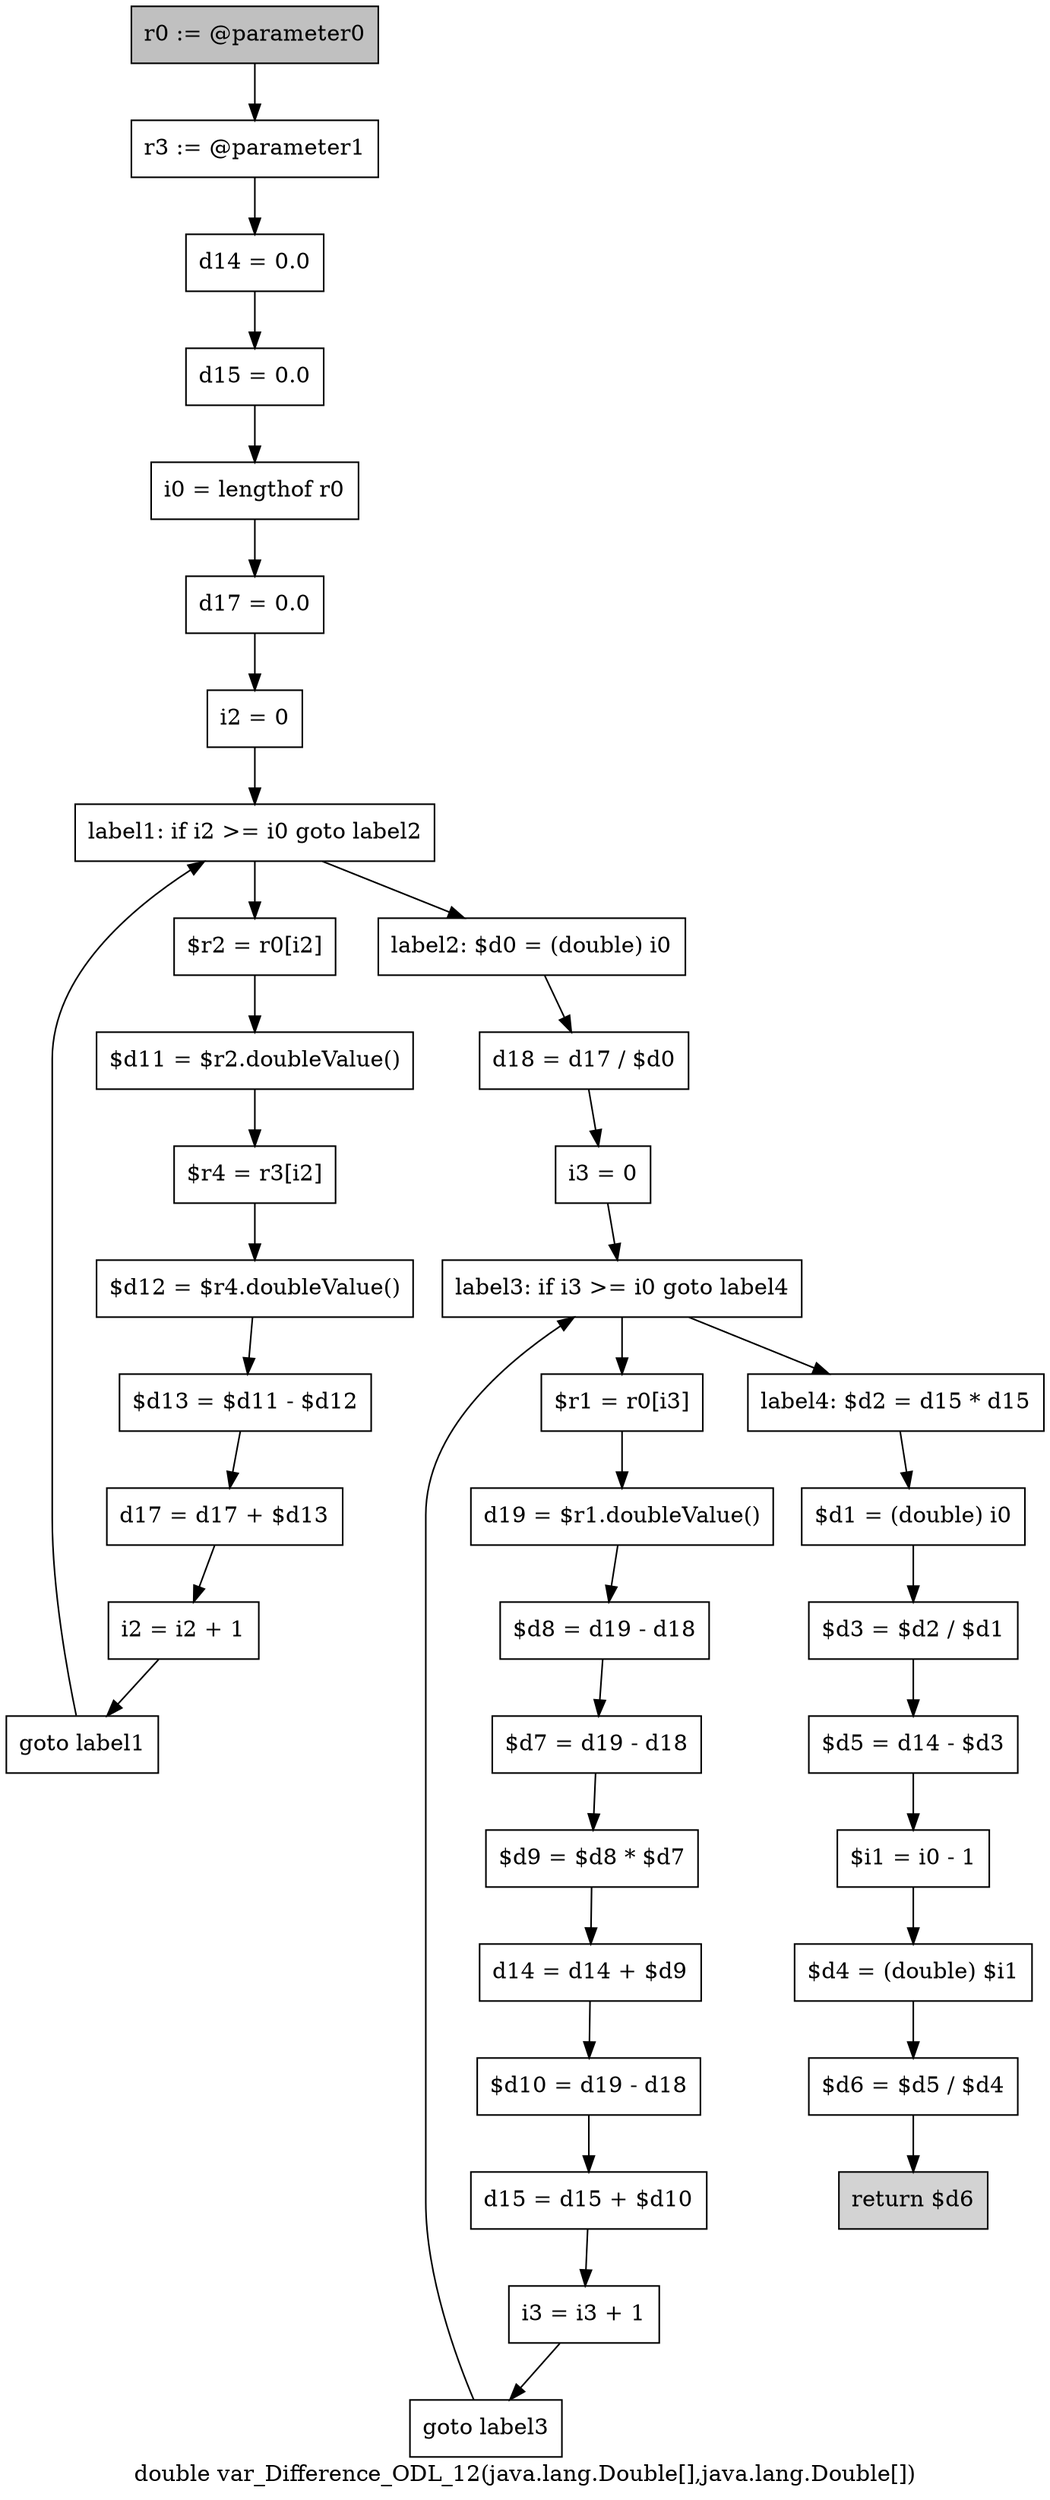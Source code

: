 digraph "double var_Difference_ODL_12(java.lang.Double[],java.lang.Double[])" {
    label="double var_Difference_ODL_12(java.lang.Double[],java.lang.Double[])";
    node [shape=box];
    "0" [style=filled,fillcolor=gray,label="r0 := @parameter0",];
    "1" [label="r3 := @parameter1",];
    "0"->"1";
    "2" [label="d14 = 0.0",];
    "1"->"2";
    "3" [label="d15 = 0.0",];
    "2"->"3";
    "4" [label="i0 = lengthof r0",];
    "3"->"4";
    "5" [label="d17 = 0.0",];
    "4"->"5";
    "6" [label="i2 = 0",];
    "5"->"6";
    "7" [label="label1: if i2 >= i0 goto label2",];
    "6"->"7";
    "8" [label="$r2 = r0[i2]",];
    "7"->"8";
    "16" [label="label2: $d0 = (double) i0",];
    "7"->"16";
    "9" [label="$d11 = $r2.doubleValue()",];
    "8"->"9";
    "10" [label="$r4 = r3[i2]",];
    "9"->"10";
    "11" [label="$d12 = $r4.doubleValue()",];
    "10"->"11";
    "12" [label="$d13 = $d11 - $d12",];
    "11"->"12";
    "13" [label="d17 = d17 + $d13",];
    "12"->"13";
    "14" [label="i2 = i2 + 1",];
    "13"->"14";
    "15" [label="goto label1",];
    "14"->"15";
    "15"->"7";
    "17" [label="d18 = d17 / $d0",];
    "16"->"17";
    "18" [label="i3 = 0",];
    "17"->"18";
    "19" [label="label3: if i3 >= i0 goto label4",];
    "18"->"19";
    "20" [label="$r1 = r0[i3]",];
    "19"->"20";
    "30" [label="label4: $d2 = d15 * d15",];
    "19"->"30";
    "21" [label="d19 = $r1.doubleValue()",];
    "20"->"21";
    "22" [label="$d8 = d19 - d18",];
    "21"->"22";
    "23" [label="$d7 = d19 - d18",];
    "22"->"23";
    "24" [label="$d9 = $d8 * $d7",];
    "23"->"24";
    "25" [label="d14 = d14 + $d9",];
    "24"->"25";
    "26" [label="$d10 = d19 - d18",];
    "25"->"26";
    "27" [label="d15 = d15 + $d10",];
    "26"->"27";
    "28" [label="i3 = i3 + 1",];
    "27"->"28";
    "29" [label="goto label3",];
    "28"->"29";
    "29"->"19";
    "31" [label="$d1 = (double) i0",];
    "30"->"31";
    "32" [label="$d3 = $d2 / $d1",];
    "31"->"32";
    "33" [label="$d5 = d14 - $d3",];
    "32"->"33";
    "34" [label="$i1 = i0 - 1",];
    "33"->"34";
    "35" [label="$d4 = (double) $i1",];
    "34"->"35";
    "36" [label="$d6 = $d5 / $d4",];
    "35"->"36";
    "37" [style=filled,fillcolor=lightgray,label="return $d6",];
    "36"->"37";
}
